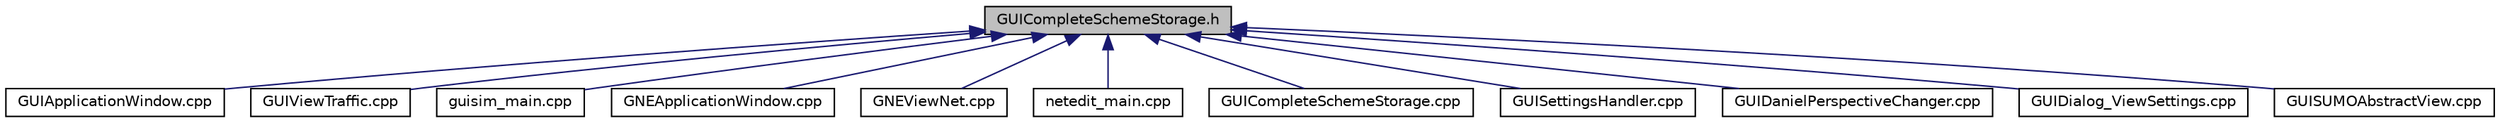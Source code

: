 digraph "GUICompleteSchemeStorage.h"
{
  edge [fontname="Helvetica",fontsize="10",labelfontname="Helvetica",labelfontsize="10"];
  node [fontname="Helvetica",fontsize="10",shape=record];
  Node54 [label="GUICompleteSchemeStorage.h",height=0.2,width=0.4,color="black", fillcolor="grey75", style="filled", fontcolor="black"];
  Node54 -> Node55 [dir="back",color="midnightblue",fontsize="10",style="solid",fontname="Helvetica"];
  Node55 [label="GUIApplicationWindow.cpp",height=0.2,width=0.4,color="black", fillcolor="white", style="filled",URL="$d6/de8/_g_u_i_application_window_8cpp.html"];
  Node54 -> Node56 [dir="back",color="midnightblue",fontsize="10",style="solid",fontname="Helvetica"];
  Node56 [label="GUIViewTraffic.cpp",height=0.2,width=0.4,color="black", fillcolor="white", style="filled",URL="$d2/dd8/_g_u_i_view_traffic_8cpp.html"];
  Node54 -> Node57 [dir="back",color="midnightblue",fontsize="10",style="solid",fontname="Helvetica"];
  Node57 [label="guisim_main.cpp",height=0.2,width=0.4,color="black", fillcolor="white", style="filled",URL="$df/db2/guisim__main_8cpp.html"];
  Node54 -> Node58 [dir="back",color="midnightblue",fontsize="10",style="solid",fontname="Helvetica"];
  Node58 [label="GNEApplicationWindow.cpp",height=0.2,width=0.4,color="black", fillcolor="white", style="filled",URL="$d5/d18/_g_n_e_application_window_8cpp.html"];
  Node54 -> Node59 [dir="back",color="midnightblue",fontsize="10",style="solid",fontname="Helvetica"];
  Node59 [label="GNEViewNet.cpp",height=0.2,width=0.4,color="black", fillcolor="white", style="filled",URL="$dc/de5/_g_n_e_view_net_8cpp.html"];
  Node54 -> Node60 [dir="back",color="midnightblue",fontsize="10",style="solid",fontname="Helvetica"];
  Node60 [label="netedit_main.cpp",height=0.2,width=0.4,color="black", fillcolor="white", style="filled",URL="$de/d93/netedit__main_8cpp.html"];
  Node54 -> Node61 [dir="back",color="midnightblue",fontsize="10",style="solid",fontname="Helvetica"];
  Node61 [label="GUICompleteSchemeStorage.cpp",height=0.2,width=0.4,color="black", fillcolor="white", style="filled",URL="$d5/d89/_g_u_i_complete_scheme_storage_8cpp.html"];
  Node54 -> Node62 [dir="back",color="midnightblue",fontsize="10",style="solid",fontname="Helvetica"];
  Node62 [label="GUISettingsHandler.cpp",height=0.2,width=0.4,color="black", fillcolor="white", style="filled",URL="$da/d09/_g_u_i_settings_handler_8cpp.html"];
  Node54 -> Node63 [dir="back",color="midnightblue",fontsize="10",style="solid",fontname="Helvetica"];
  Node63 [label="GUIDanielPerspectiveChanger.cpp",height=0.2,width=0.4,color="black", fillcolor="white", style="filled",URL="$d0/d95/_g_u_i_daniel_perspective_changer_8cpp.html"];
  Node54 -> Node64 [dir="back",color="midnightblue",fontsize="10",style="solid",fontname="Helvetica"];
  Node64 [label="GUIDialog_ViewSettings.cpp",height=0.2,width=0.4,color="black", fillcolor="white", style="filled",URL="$dc/d3a/_g_u_i_dialog___view_settings_8cpp.html"];
  Node54 -> Node65 [dir="back",color="midnightblue",fontsize="10",style="solid",fontname="Helvetica"];
  Node65 [label="GUISUMOAbstractView.cpp",height=0.2,width=0.4,color="black", fillcolor="white", style="filled",URL="$d9/d82/_g_u_i_s_u_m_o_abstract_view_8cpp.html"];
}
